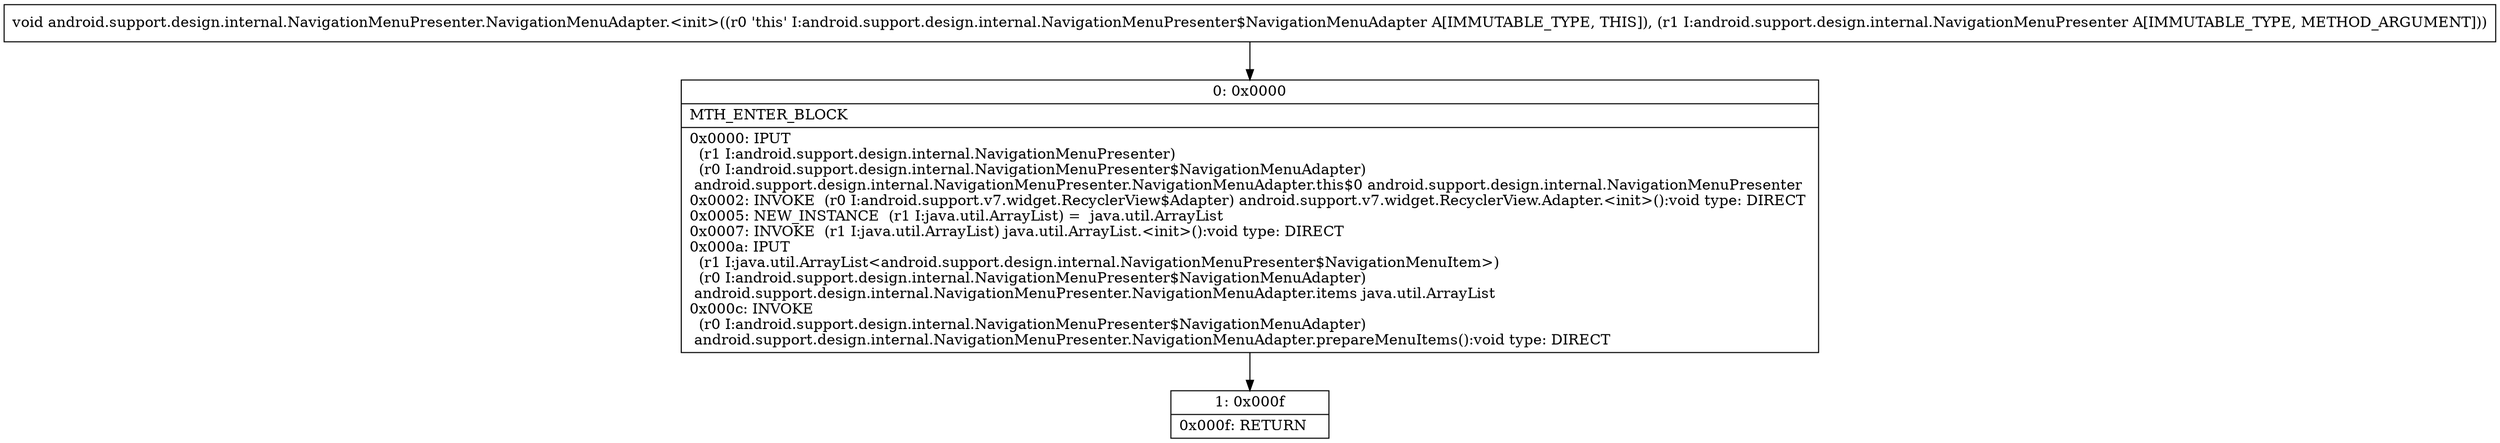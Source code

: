 digraph "CFG forandroid.support.design.internal.NavigationMenuPresenter.NavigationMenuAdapter.\<init\>(Landroid\/support\/design\/internal\/NavigationMenuPresenter;)V" {
Node_0 [shape=record,label="{0\:\ 0x0000|MTH_ENTER_BLOCK\l|0x0000: IPUT  \l  (r1 I:android.support.design.internal.NavigationMenuPresenter)\l  (r0 I:android.support.design.internal.NavigationMenuPresenter$NavigationMenuAdapter)\l android.support.design.internal.NavigationMenuPresenter.NavigationMenuAdapter.this$0 android.support.design.internal.NavigationMenuPresenter \l0x0002: INVOKE  (r0 I:android.support.v7.widget.RecyclerView$Adapter) android.support.v7.widget.RecyclerView.Adapter.\<init\>():void type: DIRECT \l0x0005: NEW_INSTANCE  (r1 I:java.util.ArrayList) =  java.util.ArrayList \l0x0007: INVOKE  (r1 I:java.util.ArrayList) java.util.ArrayList.\<init\>():void type: DIRECT \l0x000a: IPUT  \l  (r1 I:java.util.ArrayList\<android.support.design.internal.NavigationMenuPresenter$NavigationMenuItem\>)\l  (r0 I:android.support.design.internal.NavigationMenuPresenter$NavigationMenuAdapter)\l android.support.design.internal.NavigationMenuPresenter.NavigationMenuAdapter.items java.util.ArrayList \l0x000c: INVOKE  \l  (r0 I:android.support.design.internal.NavigationMenuPresenter$NavigationMenuAdapter)\l android.support.design.internal.NavigationMenuPresenter.NavigationMenuAdapter.prepareMenuItems():void type: DIRECT \l}"];
Node_1 [shape=record,label="{1\:\ 0x000f|0x000f: RETURN   \l}"];
MethodNode[shape=record,label="{void android.support.design.internal.NavigationMenuPresenter.NavigationMenuAdapter.\<init\>((r0 'this' I:android.support.design.internal.NavigationMenuPresenter$NavigationMenuAdapter A[IMMUTABLE_TYPE, THIS]), (r1 I:android.support.design.internal.NavigationMenuPresenter A[IMMUTABLE_TYPE, METHOD_ARGUMENT])) }"];
MethodNode -> Node_0;
Node_0 -> Node_1;
}

